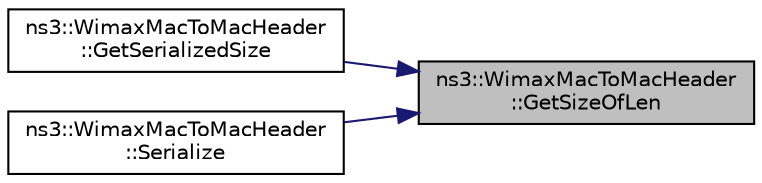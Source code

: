 digraph "ns3::WimaxMacToMacHeader::GetSizeOfLen"
{
 // LATEX_PDF_SIZE
  edge [fontname="Helvetica",fontsize="10",labelfontname="Helvetica",labelfontsize="10"];
  node [fontname="Helvetica",fontsize="10",shape=record];
  rankdir="RL";
  Node1 [label="ns3::WimaxMacToMacHeader\l::GetSizeOfLen",height=0.2,width=0.4,color="black", fillcolor="grey75", style="filled", fontcolor="black",tooltip="Get size of length field."];
  Node1 -> Node2 [dir="back",color="midnightblue",fontsize="10",style="solid",fontname="Helvetica"];
  Node2 [label="ns3::WimaxMacToMacHeader\l::GetSerializedSize",height=0.2,width=0.4,color="black", fillcolor="white", style="filled",URL="$classns3_1_1_wimax_mac_to_mac_header.html#a620c3d033f5ee8351e008aa7a84be48d",tooltip=" "];
  Node1 -> Node3 [dir="back",color="midnightblue",fontsize="10",style="solid",fontname="Helvetica"];
  Node3 [label="ns3::WimaxMacToMacHeader\l::Serialize",height=0.2,width=0.4,color="black", fillcolor="white", style="filled",URL="$classns3_1_1_wimax_mac_to_mac_header.html#ac8b702e5602bd889a9a9932834ef3e74",tooltip=" "];
}
